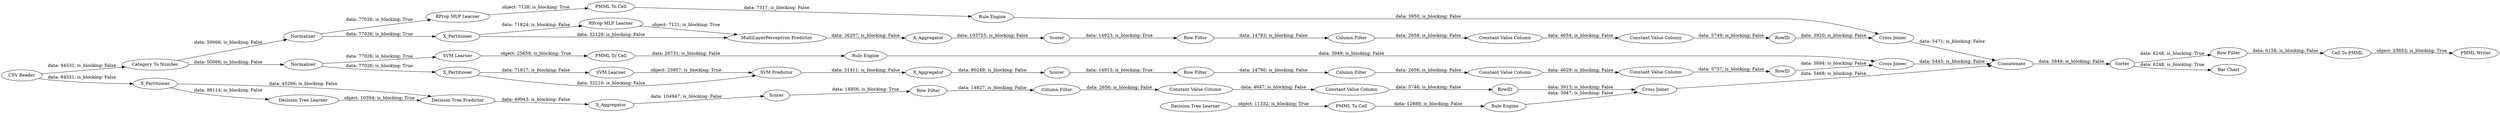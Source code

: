 digraph {
	"-4796224407766561075_38" [label="Cross Joiner"]
	"-3647128373855541012_292" [label="Constant Value Column"]
	"1427710235240846343_54" [label="Cell To PMML"]
	"1427710235240846343_60" [label=Concatenate]
	"-7363869688990660269_293" [label=RowID]
	"3198690540669728591_290" [label="Constant Value Column"]
	"7478579840233730638_41" [label=Scorer]
	"8807255057854803570_35" [label="RProp MLP Learner"]
	"-569560221705096583_34" [label="Rule Engine"]
	"-1741426510873986114_7" [label=X_Aggregator]
	"3198690540669728591_292" [label="Constant Value Column"]
	"-4796224407766561075_7" [label=X_Aggregator]
	"8807255057854803570_22" [label="PMML To Cell"]
	"-4796224407766561075_39" [label=Normalizer]
	"-7363869688990660269_292" [label="Constant Value Column"]
	"-7363869688990660269_9" [label="Row Filter"]
	"-3647128373855541012_9" [label="Row Filter"]
	"-3647128373855541012_293" [label=RowID]
	"844221198841720241_33" [label="SVM Learner"]
	"7478579840233730638_2" [label=X_Partitioner]
	"1427710235240846343_52" [label=Sorter]
	"-7363869688990660269_294" [label="Column Filter"]
	"-1741426510873986114_39" [label=Scorer]
	"3198690540669728591_294" [label="Column Filter"]
	"8807255057854803570_34" [label="Rule Engine"]
	"7478579840233730638_40" [label=Normalizer]
	"-569560221705096583_33" [label="Decision Tree Learner"]
	"-569560221705096583_28" [label="PMML To Cell"]
	"1427710235240846343_61" [label="PMML Writer"]
	"7478579840233730638_31" [label="SVM Learner"]
	"3198690540669728591_9" [label="Row Filter"]
	"-4796224407766561075_31" [label="RProp MLP Learner"]
	"1427710235240846343_53" [label="Row Filter"]
	"7478579840233730638_39" [label="Cross Joiner"]
	"3198690540669728591_293" [label=RowID]
	"1427710235240846343_58" [label="Category To Number"]
	"7478579840233730638_7" [label=X_Aggregator]
	"-7363869688990660269_290" [label="Constant Value Column"]
	"-1741426510873986114_38" [label="Cross Joiner"]
	"-4796224407766561075_32" [label="MultiLayerPerceptron Predictor"]
	"-1741426510873986114_32" [label="Decision Tree Predictor"]
	"-3647128373855541012_294" [label="Column Filter"]
	"844221198841720241_34" [label="PMML To Cell"]
	"-4796224407766561075_40" [label=Scorer]
	"-3647128373855541012_290" [label="Constant Value Column"]
	"1427710235240846343_59" [label="Bar Chart"]
	"-4796224407766561075_2" [label=X_Partitioner]
	"-1741426510873986114_2" [label=X_Partitioner]
	"7478579840233730638_32" [label="SVM Predictor"]
	"1427710235240846343_62" [label="CSV Reader"]
	"-1741426510873986114_31" [label="Decision Tree Learner"]
	"844221198841720241_35" [label="Rule Engine"]
	"3198690540669728591_294" -> "3198690540669728591_290" [label="data: 2656; is_blocking: False"]
	"-7363869688990660269_294" -> "-7363869688990660269_290" [label="data: 2658; is_blocking: False"]
	"7478579840233730638_31" -> "7478579840233730638_32" [label="object: 23957; is_blocking: True"]
	"7478579840233730638_32" -> "7478579840233730638_7" [label="data: 31411; is_blocking: False"]
	"-7363869688990660269_9" -> "-7363869688990660269_294" [label="data: 14783; is_blocking: False"]
	"-1741426510873986114_7" -> "-1741426510873986114_39" [label="data: 104947; is_blocking: False"]
	"-7363869688990660269_293" -> "-4796224407766561075_38" [label="data: 3920; is_blocking: False"]
	"-7363869688990660269_290" -> "-7363869688990660269_292" [label="data: 4654; is_blocking: False"]
	"-4796224407766561075_40" -> "-7363869688990660269_9" [label="data: 14923; is_blocking: True"]
	"844221198841720241_34" -> "844221198841720241_35" [label="data: 26731; is_blocking: False"]
	"1427710235240846343_52" -> "1427710235240846343_53" [label="data: 6248; is_blocking: True"]
	"-1741426510873986114_39" -> "3198690540669728591_9" [label="data: 14956; is_blocking: True"]
	"-569560221705096583_34" -> "-1741426510873986114_38" [label="data: 3947; is_blocking: False"]
	"7478579840233730638_7" -> "7478579840233730638_41" [label="data: 80249; is_blocking: False"]
	"-1741426510873986114_38" -> "1427710235240846343_60" [label="data: 5468; is_blocking: False"]
	"-3647128373855541012_292" -> "-3647128373855541012_293" [label="data: 5737; is_blocking: False"]
	"-569560221705096583_28" -> "-569560221705096583_34" [label="data: 12888; is_blocking: False"]
	"844221198841720241_35" -> "7478579840233730638_39" [label="data: 3949; is_blocking: False"]
	"-3647128373855541012_294" -> "-3647128373855541012_290" [label="data: 2656; is_blocking: False"]
	"8807255057854803570_22" -> "8807255057854803570_34" [label="data: 7517; is_blocking: False"]
	"-4796224407766561075_31" -> "-4796224407766561075_32" [label="object: 7121; is_blocking: True"]
	"-1741426510873986114_31" -> "-1741426510873986114_32" [label="object: 10394; is_blocking: True"]
	"8807255057854803570_35" -> "8807255057854803570_22" [label="object: 7128; is_blocking: True"]
	"-7363869688990660269_292" -> "-7363869688990660269_293" [label="data: 5749; is_blocking: False"]
	"-3647128373855541012_290" -> "-3647128373855541012_292" [label="data: 4629; is_blocking: False"]
	"-3647128373855541012_293" -> "7478579840233730638_39" [label="data: 3894; is_blocking: False"]
	"-1741426510873986114_2" -> "-1741426510873986114_31" [label="data: 89114; is_blocking: False"]
	"-4796224407766561075_39" -> "-4796224407766561075_2" [label="data: 77026; is_blocking: True"]
	"-569560221705096583_33" -> "-569560221705096583_28" [label="object: 11332; is_blocking: True"]
	"7478579840233730638_40" -> "844221198841720241_33" [label="data: 77026; is_blocking: True"]
	"3198690540669728591_290" -> "3198690540669728591_292" [label="data: 4647; is_blocking: False"]
	"1427710235240846343_52" -> "1427710235240846343_59" [label="data: 6248; is_blocking: True"]
	"1427710235240846343_54" -> "1427710235240846343_61" [label="object: 25653; is_blocking: True"]
	"-3647128373855541012_9" -> "-3647128373855541012_294" [label="data: 14780; is_blocking: False"]
	"7478579840233730638_41" -> "-3647128373855541012_9" [label="data: 14913; is_blocking: True"]
	"1427710235240846343_58" -> "-4796224407766561075_39" [label="data: 50066; is_blocking: False"]
	"3198690540669728591_293" -> "-1741426510873986114_38" [label="data: 3913; is_blocking: False"]
	"7478579840233730638_39" -> "1427710235240846343_60" [label="data: 5445; is_blocking: False"]
	"844221198841720241_33" -> "844221198841720241_34" [label="object: 25659; is_blocking: True"]
	"-1741426510873986114_2" -> "-1741426510873986114_32" [label="data: 45266; is_blocking: False"]
	"1427710235240846343_60" -> "1427710235240846343_52" [label="data: 5849; is_blocking: False"]
	"3198690540669728591_9" -> "3198690540669728591_294" [label="data: 14827; is_blocking: False"]
	"-1741426510873986114_32" -> "-1741426510873986114_7" [label="data: 49943; is_blocking: False"]
	"1427710235240846343_53" -> "1427710235240846343_54" [label="data: 6158; is_blocking: False"]
	"-4796224407766561075_2" -> "-4796224407766561075_31" [label="data: 71824; is_blocking: False"]
	"-4796224407766561075_38" -> "1427710235240846343_60" [label="data: 5471; is_blocking: False"]
	"7478579840233730638_2" -> "7478579840233730638_32" [label="data: 32210; is_blocking: False"]
	"7478579840233730638_40" -> "7478579840233730638_2" [label="data: 77026; is_blocking: True"]
	"8807255057854803570_34" -> "-4796224407766561075_38" [label="data: 3950; is_blocking: False"]
	"3198690540669728591_292" -> "3198690540669728591_293" [label="data: 5746; is_blocking: False"]
	"-4796224407766561075_7" -> "-4796224407766561075_40" [label="data: 103725; is_blocking: False"]
	"7478579840233730638_2" -> "7478579840233730638_31" [label="data: 71817; is_blocking: False"]
	"1427710235240846343_58" -> "7478579840233730638_40" [label="data: 50066; is_blocking: False"]
	"1427710235240846343_62" -> "-1741426510873986114_2" [label="data: 94531; is_blocking: False"]
	"-4796224407766561075_32" -> "-4796224407766561075_7" [label="data: 36207; is_blocking: False"]
	"-4796224407766561075_39" -> "8807255057854803570_35" [label="data: 77026; is_blocking: True"]
	"1427710235240846343_62" -> "1427710235240846343_58" [label="data: 94531; is_blocking: False"]
	"-4796224407766561075_2" -> "-4796224407766561075_32" [label="data: 32129; is_blocking: False"]
	rankdir=LR
}
